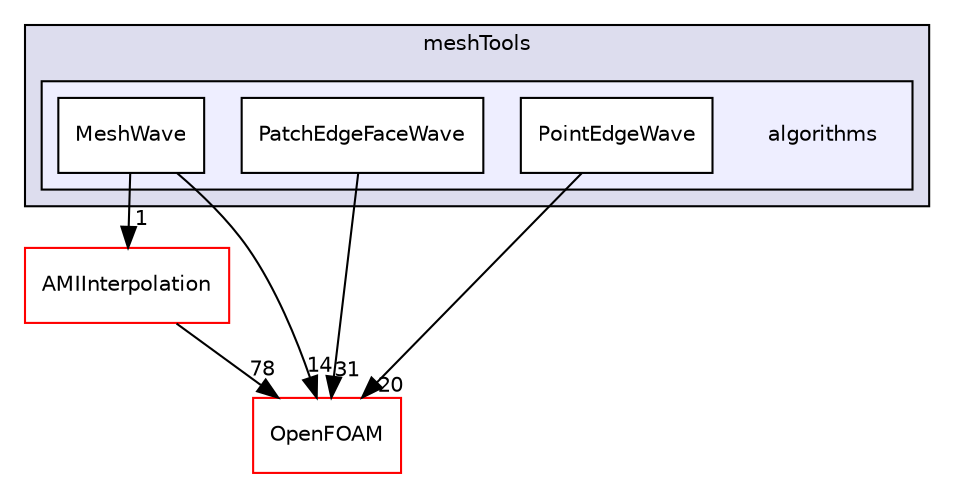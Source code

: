 digraph "src/meshTools/algorithms" {
  bgcolor=transparent;
  compound=true
  node [ fontsize="10", fontname="Helvetica"];
  edge [ labelfontsize="10", labelfontname="Helvetica"];
  subgraph clusterdir_ae30ad0bef50cf391b24c614251bb9fd {
    graph [ bgcolor="#ddddee", pencolor="black", label="meshTools" fontname="Helvetica", fontsize="10", URL="dir_ae30ad0bef50cf391b24c614251bb9fd.html"]
  subgraph clusterdir_488f81ac1e9f391f7800e42bf7f5bacd {
    graph [ bgcolor="#eeeeff", pencolor="black", label="" URL="dir_488f81ac1e9f391f7800e42bf7f5bacd.html"];
    dir_488f81ac1e9f391f7800e42bf7f5bacd [shape=plaintext label="algorithms"];
    dir_972bc14348bee45aee3271cb8c41b1b7 [shape=box label="MeshWave" color="black" fillcolor="white" style="filled" URL="dir_972bc14348bee45aee3271cb8c41b1b7.html"];
    dir_5afe7fcd71e6cb5e238b247899547dea [shape=box label="PatchEdgeFaceWave" color="black" fillcolor="white" style="filled" URL="dir_5afe7fcd71e6cb5e238b247899547dea.html"];
    dir_4f5b068b8447c86778490015ad07d401 [shape=box label="PointEdgeWave" color="black" fillcolor="white" style="filled" URL="dir_4f5b068b8447c86778490015ad07d401.html"];
  }
  }
  dir_6b9532b4107849d088a6e7b91bdf643c [shape=box label="AMIInterpolation" color="red" URL="dir_6b9532b4107849d088a6e7b91bdf643c.html"];
  dir_c5473ff19b20e6ec4dfe5c310b3778a8 [shape=box label="OpenFOAM" color="red" URL="dir_c5473ff19b20e6ec4dfe5c310b3778a8.html"];
  dir_6b9532b4107849d088a6e7b91bdf643c->dir_c5473ff19b20e6ec4dfe5c310b3778a8 [headlabel="78", labeldistance=1.5 headhref="dir_001757_001898.html"];
  dir_5afe7fcd71e6cb5e238b247899547dea->dir_c5473ff19b20e6ec4dfe5c310b3778a8 [headlabel="31", labeldistance=1.5 headhref="dir_001755_001898.html"];
  dir_4f5b068b8447c86778490015ad07d401->dir_c5473ff19b20e6ec4dfe5c310b3778a8 [headlabel="20", labeldistance=1.5 headhref="dir_001756_001898.html"];
  dir_972bc14348bee45aee3271cb8c41b1b7->dir_6b9532b4107849d088a6e7b91bdf643c [headlabel="1", labeldistance=1.5 headhref="dir_001754_001757.html"];
  dir_972bc14348bee45aee3271cb8c41b1b7->dir_c5473ff19b20e6ec4dfe5c310b3778a8 [headlabel="14", labeldistance=1.5 headhref="dir_001754_001898.html"];
}
